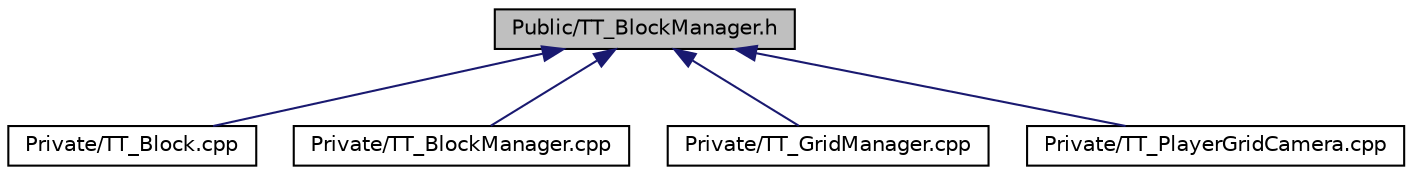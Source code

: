 digraph "Public/TT_BlockManager.h"
{
 // LATEX_PDF_SIZE
  edge [fontname="Helvetica",fontsize="10",labelfontname="Helvetica",labelfontsize="10"];
  node [fontname="Helvetica",fontsize="10",shape=record];
  Node7 [label="Public/TT_BlockManager.h",height=0.2,width=0.4,color="black", fillcolor="grey75", style="filled", fontcolor="black",tooltip=" "];
  Node7 -> Node8 [dir="back",color="midnightblue",fontsize="10",style="solid",fontname="Helvetica"];
  Node8 [label="Private/TT_Block.cpp",height=0.2,width=0.4,color="black", fillcolor="white", style="filled",URL="$_t_t___block_8cpp.html",tooltip=" "];
  Node7 -> Node9 [dir="back",color="midnightblue",fontsize="10",style="solid",fontname="Helvetica"];
  Node9 [label="Private/TT_BlockManager.cpp",height=0.2,width=0.4,color="black", fillcolor="white", style="filled",URL="$_t_t___block_manager_8cpp.html",tooltip=" "];
  Node7 -> Node10 [dir="back",color="midnightblue",fontsize="10",style="solid",fontname="Helvetica"];
  Node10 [label="Private/TT_GridManager.cpp",height=0.2,width=0.4,color="black", fillcolor="white", style="filled",URL="$_t_t___grid_manager_8cpp.html",tooltip=" "];
  Node7 -> Node11 [dir="back",color="midnightblue",fontsize="10",style="solid",fontname="Helvetica"];
  Node11 [label="Private/TT_PlayerGridCamera.cpp",height=0.2,width=0.4,color="black", fillcolor="white", style="filled",URL="$_t_t___player_grid_camera_8cpp.html",tooltip=" "];
}
